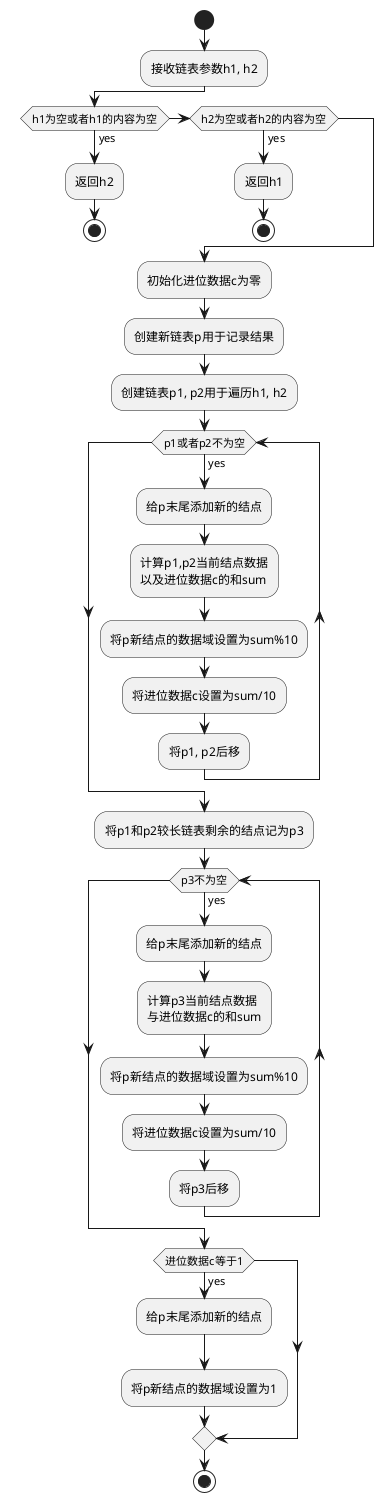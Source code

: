 @startuml AddLinkedList
start
	:接收链表参数h1, h2;
	if (h1为空或者h1的内容为空) then (yes)
		:返回h2;
		stop
	elseif (h2为空或者h2的内容为空) then (yes)
		:返回h1;
		stop
	endif
	:初始化进位数据c为零;
	:创建新链表p用于记录结果;
	:创建链表p1, p2用于遍历h1, h2;
	while(p1或者p2不为空) is (yes)
		:给p末尾添加新的结点;
		:计算p1,p2当前结点数据
		以及进位数据c的和sum;
		:将p新结点的数据域设置为sum%10;
		:将进位数据c设置为sum/10;
		:将p1, p2后移;
	endwhile
	:将p1和p2较长链表剩余的结点记为p3;
	while(p3不为空) is (yes)
		:给p末尾添加新的结点;
		:计算p3当前结点数据
		与进位数据c的和sum;
		:将p新结点的数据域设置为sum%10;
		:将进位数据c设置为sum/10;
		:将p3后移;
	endwhile
	if (进位数据c等于1) then (yes)
		:给p末尾添加新的结点;
		:将p新结点的数据域设置为1;
	endif
stop
@enduml